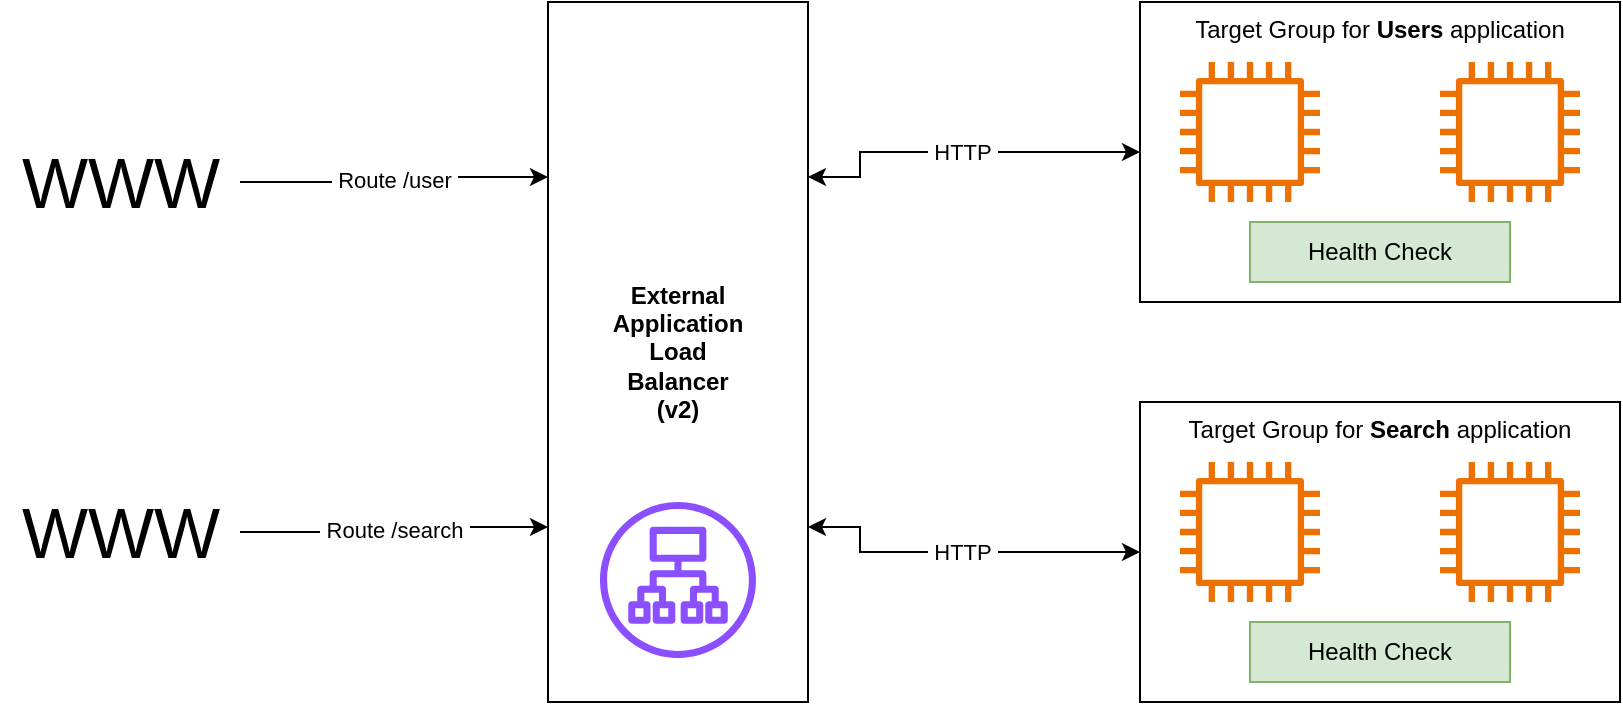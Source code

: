 <mxfile version="26.0.4">
  <diagram name="Page-1" id="v7W0HKB-ddkHq3dRGSOc">
    <mxGraphModel dx="891" dy="1027" grid="1" gridSize="10" guides="1" tooltips="1" connect="1" arrows="1" fold="1" page="1" pageScale="1" pageWidth="850" pageHeight="1100" math="0" shadow="0">
      <root>
        <mxCell id="0" />
        <mxCell id="1" parent="0" />
        <mxCell id="9ZbQ5oO4qokfvryO1bJO-18" value="&amp;nbsp;HTTP&amp;nbsp;" style="edgeStyle=orthogonalEdgeStyle;rounded=0;orthogonalLoop=1;jettySize=auto;html=1;exitX=1;exitY=0.25;exitDx=0;exitDy=0;entryX=0;entryY=0.5;entryDx=0;entryDy=0;startArrow=classic;startFill=1;" edge="1" parent="1" source="9ZbQ5oO4qokfvryO1bJO-1" target="9ZbQ5oO4qokfvryO1bJO-5">
          <mxGeometry relative="1" as="geometry">
            <Array as="points">
              <mxPoint x="570" y="365" />
            </Array>
          </mxGeometry>
        </mxCell>
        <mxCell id="9ZbQ5oO4qokfvryO1bJO-19" value="&amp;nbsp;HTTP&amp;nbsp;" style="edgeStyle=orthogonalEdgeStyle;rounded=0;orthogonalLoop=1;jettySize=auto;html=1;exitX=1;exitY=0.75;exitDx=0;exitDy=0;entryX=0;entryY=0.5;entryDx=0;entryDy=0;startArrow=classic;startFill=1;" edge="1" parent="1" source="9ZbQ5oO4qokfvryO1bJO-1" target="9ZbQ5oO4qokfvryO1bJO-13">
          <mxGeometry relative="1" as="geometry">
            <Array as="points">
              <mxPoint x="570" y="565" />
            </Array>
          </mxGeometry>
        </mxCell>
        <mxCell id="9ZbQ5oO4qokfvryO1bJO-1" value="External&lt;div&gt;Application&lt;/div&gt;&lt;div&gt;Load&lt;/div&gt;&lt;div&gt;Balancer&lt;/div&gt;&lt;div&gt;(v2)&lt;/div&gt;" style="rounded=0;whiteSpace=wrap;html=1;fontStyle=1" vertex="1" parent="1">
          <mxGeometry x="414" y="290" width="130" height="350" as="geometry" />
        </mxCell>
        <mxCell id="9ZbQ5oO4qokfvryO1bJO-2" value="" style="sketch=0;outlineConnect=0;fontColor=#232F3E;gradientColor=none;fillColor=#8C4FFF;strokeColor=none;dashed=0;verticalLabelPosition=bottom;verticalAlign=top;align=center;html=1;fontSize=12;fontStyle=0;aspect=fixed;pointerEvents=1;shape=mxgraph.aws4.application_load_balancer;" vertex="1" parent="1">
          <mxGeometry x="440" y="540" width="78" height="78" as="geometry" />
        </mxCell>
        <mxCell id="9ZbQ5oO4qokfvryO1bJO-5" value="Target Group for &lt;b&gt;Users&lt;/b&gt; application" style="rounded=0;whiteSpace=wrap;html=1;verticalAlign=top;" vertex="1" parent="1">
          <mxGeometry x="710" y="290" width="240" height="150" as="geometry" />
        </mxCell>
        <mxCell id="9ZbQ5oO4qokfvryO1bJO-6" value="" style="sketch=0;outlineConnect=0;fontColor=#232F3E;gradientColor=none;fillColor=#ED7100;strokeColor=none;dashed=0;verticalLabelPosition=bottom;verticalAlign=top;align=center;html=1;fontSize=12;fontStyle=0;aspect=fixed;pointerEvents=1;shape=mxgraph.aws4.instance2;" vertex="1" parent="1">
          <mxGeometry x="730" y="320" width="70" height="70" as="geometry" />
        </mxCell>
        <mxCell id="9ZbQ5oO4qokfvryO1bJO-7" value="" style="sketch=0;outlineConnect=0;fontColor=#232F3E;gradientColor=none;fillColor=#ED7100;strokeColor=none;dashed=0;verticalLabelPosition=bottom;verticalAlign=top;align=center;html=1;fontSize=12;fontStyle=0;aspect=fixed;pointerEvents=1;shape=mxgraph.aws4.instance2;" vertex="1" parent="1">
          <mxGeometry x="860" y="320" width="70" height="70" as="geometry" />
        </mxCell>
        <mxCell id="9ZbQ5oO4qokfvryO1bJO-8" value="Health Check" style="rounded=0;whiteSpace=wrap;html=1;fillColor=#d5e8d4;strokeColor=#82b366;" vertex="1" parent="1">
          <mxGeometry x="765" y="400" width="130" height="30" as="geometry" />
        </mxCell>
        <mxCell id="9ZbQ5oO4qokfvryO1bJO-13" value="Target Group for &lt;b&gt;Search&lt;/b&gt; application" style="rounded=0;whiteSpace=wrap;html=1;verticalAlign=top;" vertex="1" parent="1">
          <mxGeometry x="710" y="490" width="240" height="150" as="geometry" />
        </mxCell>
        <mxCell id="9ZbQ5oO4qokfvryO1bJO-14" value="" style="sketch=0;outlineConnect=0;fontColor=#232F3E;gradientColor=none;fillColor=#ED7100;strokeColor=none;dashed=0;verticalLabelPosition=bottom;verticalAlign=top;align=center;html=1;fontSize=12;fontStyle=0;aspect=fixed;pointerEvents=1;shape=mxgraph.aws4.instance2;" vertex="1" parent="1">
          <mxGeometry x="730" y="520" width="70" height="70" as="geometry" />
        </mxCell>
        <mxCell id="9ZbQ5oO4qokfvryO1bJO-15" value="" style="sketch=0;outlineConnect=0;fontColor=#232F3E;gradientColor=none;fillColor=#ED7100;strokeColor=none;dashed=0;verticalLabelPosition=bottom;verticalAlign=top;align=center;html=1;fontSize=12;fontStyle=0;aspect=fixed;pointerEvents=1;shape=mxgraph.aws4.instance2;" vertex="1" parent="1">
          <mxGeometry x="860" y="520" width="70" height="70" as="geometry" />
        </mxCell>
        <mxCell id="9ZbQ5oO4qokfvryO1bJO-16" value="Health Check" style="rounded=0;whiteSpace=wrap;html=1;fillColor=#d5e8d4;strokeColor=#82b366;" vertex="1" parent="1">
          <mxGeometry x="765" y="600" width="130" height="30" as="geometry" />
        </mxCell>
        <mxCell id="9ZbQ5oO4qokfvryO1bJO-21" value="&amp;nbsp;Route /user&amp;nbsp;" style="edgeStyle=orthogonalEdgeStyle;rounded=0;orthogonalLoop=1;jettySize=auto;html=1;entryX=0;entryY=0.25;entryDx=0;entryDy=0;" edge="1" parent="1" source="9ZbQ5oO4qokfvryO1bJO-20" target="9ZbQ5oO4qokfvryO1bJO-1">
          <mxGeometry relative="1" as="geometry" />
        </mxCell>
        <mxCell id="9ZbQ5oO4qokfvryO1bJO-20" value="WWW" style="text;html=1;align=center;verticalAlign=middle;resizable=0;points=[];autosize=1;strokeColor=none;fillColor=none;fontSize=35;" vertex="1" parent="1">
          <mxGeometry x="140" y="350" width="120" height="60" as="geometry" />
        </mxCell>
        <mxCell id="9ZbQ5oO4qokfvryO1bJO-23" value="&amp;nbsp;Route /search&amp;nbsp;" style="edgeStyle=orthogonalEdgeStyle;rounded=0;orthogonalLoop=1;jettySize=auto;html=1;entryX=0;entryY=0.75;entryDx=0;entryDy=0;" edge="1" parent="1" source="9ZbQ5oO4qokfvryO1bJO-22" target="9ZbQ5oO4qokfvryO1bJO-1">
          <mxGeometry relative="1" as="geometry" />
        </mxCell>
        <mxCell id="9ZbQ5oO4qokfvryO1bJO-22" value="WWW" style="text;html=1;align=center;verticalAlign=middle;resizable=0;points=[];autosize=1;strokeColor=none;fillColor=none;fontSize=35;" vertex="1" parent="1">
          <mxGeometry x="140" y="525" width="120" height="60" as="geometry" />
        </mxCell>
      </root>
    </mxGraphModel>
  </diagram>
</mxfile>
